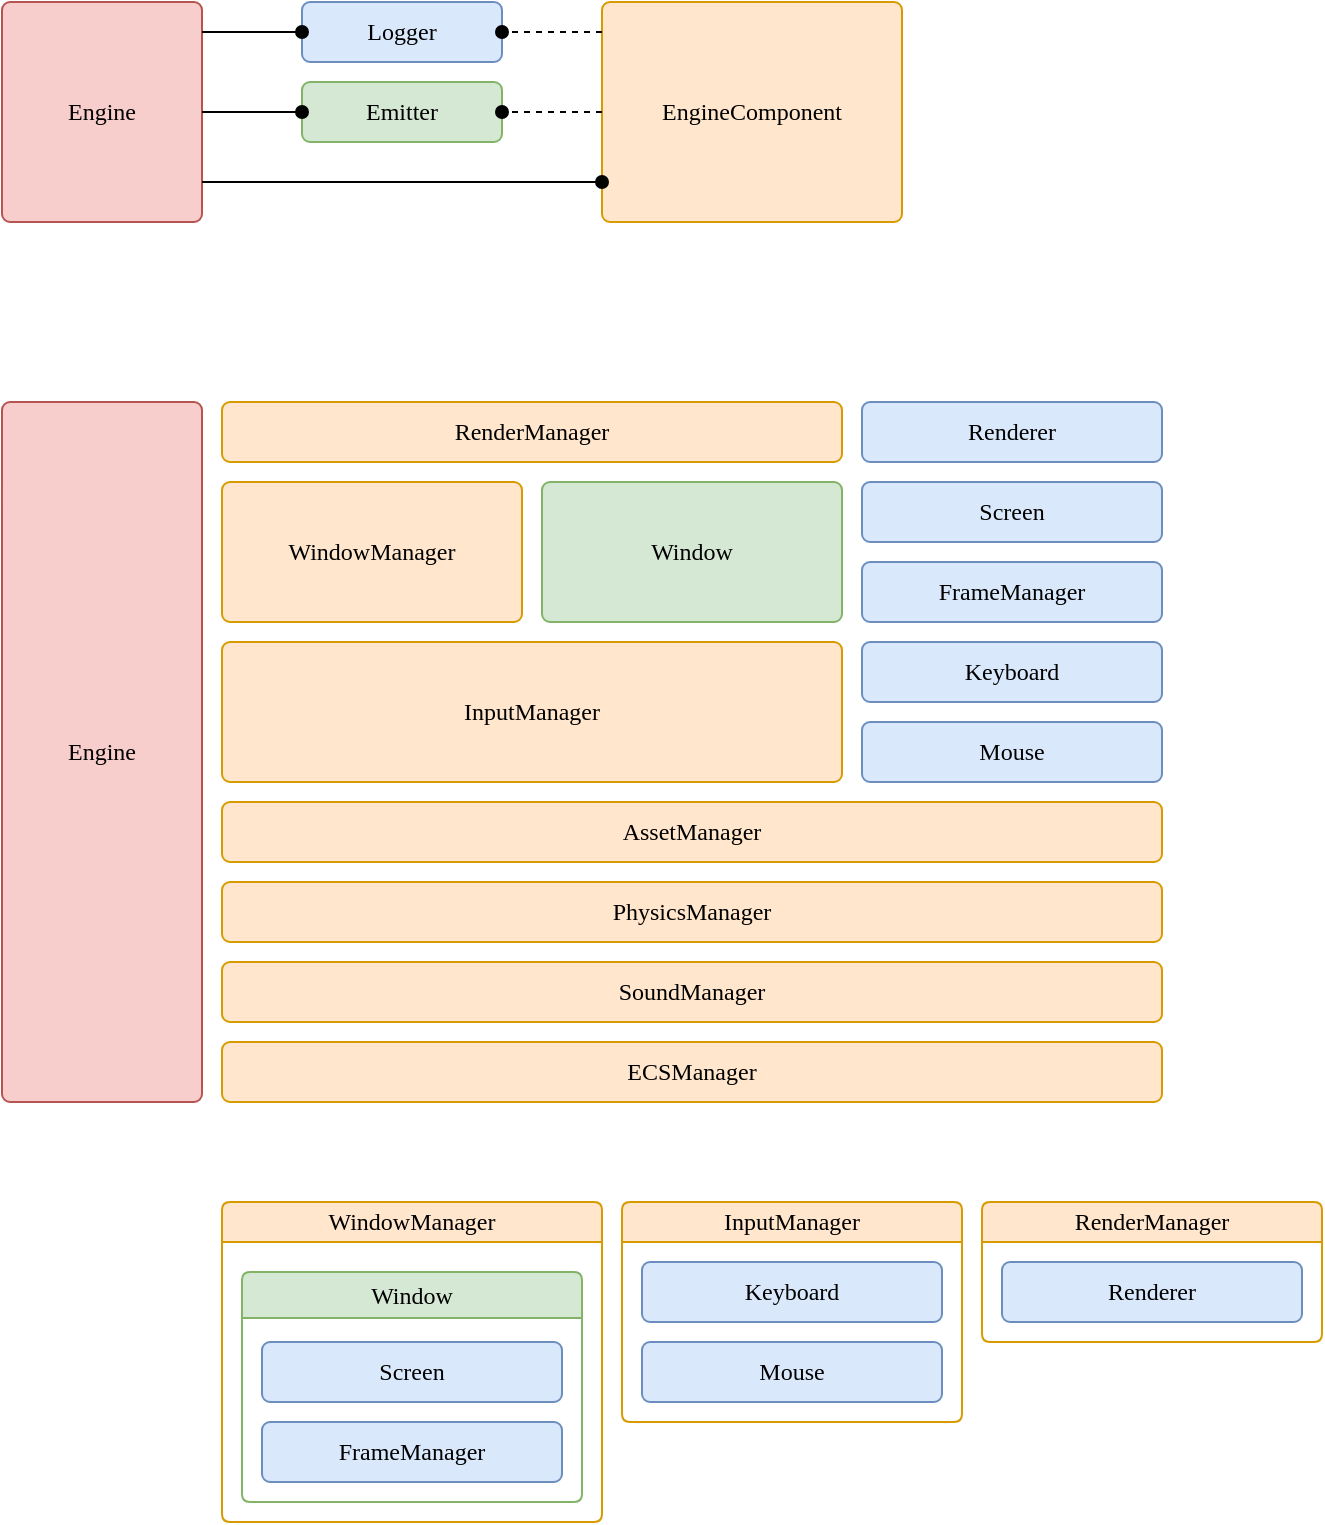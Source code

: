 <mxfile version="21.2.8" type="device">
  <diagram name="Page-1" id="fsjDqacRQV7oY880uKDh">
    <mxGraphModel dx="1183" dy="700" grid="1" gridSize="10" guides="1" tooltips="1" connect="1" arrows="1" fold="1" page="0" pageScale="1" pageWidth="850" pageHeight="1100" math="0" shadow="0">
      <root>
        <mxCell id="0" />
        <mxCell id="1" parent="0" />
        <mxCell id="njJQ0EzZRr9ED-4JYnl1-1" value="Engine" style="rounded=1;whiteSpace=wrap;html=1;fontFamily=Montserrat;fontSource=https%3A%2F%2Ffonts.googleapis.com%2Fcss%3Ffamily%3DMontserrat;absoluteArcSize=1;arcSize=8;fillColor=#f8cecc;strokeColor=#b85450;" parent="1" vertex="1">
          <mxGeometry x="340" y="200" width="100" height="350" as="geometry" />
        </mxCell>
        <mxCell id="njJQ0EzZRr9ED-4JYnl1-2" value="AssetManager" style="rounded=1;whiteSpace=wrap;html=1;fontFamily=Montserrat;fontSource=https%3A%2F%2Ffonts.googleapis.com%2Fcss%3Ffamily%3DMontserrat;absoluteArcSize=1;arcSize=8;fillColor=#ffe6cc;strokeColor=#d79b00;" parent="1" vertex="1">
          <mxGeometry x="450" y="400" width="470" height="30" as="geometry" />
        </mxCell>
        <mxCell id="njJQ0EzZRr9ED-4JYnl1-3" value="ECSManager" style="rounded=1;whiteSpace=wrap;html=1;fontFamily=Montserrat;fontSource=https%3A%2F%2Ffonts.googleapis.com%2Fcss%3Ffamily%3DMontserrat;absoluteArcSize=1;arcSize=8;fillColor=#ffe6cc;strokeColor=#d79b00;" parent="1" vertex="1">
          <mxGeometry x="450" y="520" width="470" height="30" as="geometry" />
        </mxCell>
        <mxCell id="njJQ0EzZRr9ED-4JYnl1-4" value="InputManager" style="rounded=1;whiteSpace=wrap;html=1;fontFamily=Montserrat;fontSource=https%3A%2F%2Ffonts.googleapis.com%2Fcss%3Ffamily%3DMontserrat;absoluteArcSize=1;arcSize=8;fillColor=#ffe6cc;strokeColor=#d79b00;" parent="1" vertex="1">
          <mxGeometry x="450" y="320" width="310" height="70" as="geometry" />
        </mxCell>
        <mxCell id="njJQ0EzZRr9ED-4JYnl1-5" value="PhysicsManager" style="rounded=1;whiteSpace=wrap;html=1;fontFamily=Montserrat;fontSource=https%3A%2F%2Ffonts.googleapis.com%2Fcss%3Ffamily%3DMontserrat;absoluteArcSize=1;arcSize=8;fillColor=#ffe6cc;strokeColor=#d79b00;" parent="1" vertex="1">
          <mxGeometry x="450" y="440" width="470" height="30" as="geometry" />
        </mxCell>
        <mxCell id="njJQ0EzZRr9ED-4JYnl1-6" value="SoundManager" style="rounded=1;whiteSpace=wrap;html=1;fontFamily=Montserrat;fontSource=https%3A%2F%2Ffonts.googleapis.com%2Fcss%3Ffamily%3DMontserrat;absoluteArcSize=1;arcSize=8;fillColor=#ffe6cc;strokeColor=#d79b00;" parent="1" vertex="1">
          <mxGeometry x="450" y="480" width="470" height="30" as="geometry" />
        </mxCell>
        <mxCell id="njJQ0EzZRr9ED-4JYnl1-7" value="WindowManager" style="rounded=1;whiteSpace=wrap;html=1;fontFamily=Montserrat;fontSource=https%3A%2F%2Ffonts.googleapis.com%2Fcss%3Ffamily%3DMontserrat;absoluteArcSize=1;arcSize=8;fillColor=#ffe6cc;strokeColor=#d79b00;" parent="1" vertex="1">
          <mxGeometry x="450" y="240" width="150" height="70" as="geometry" />
        </mxCell>
        <mxCell id="njJQ0EzZRr9ED-4JYnl1-8" value="RenderManager" style="rounded=1;whiteSpace=wrap;html=1;fontFamily=Montserrat;fontSource=https%3A%2F%2Ffonts.googleapis.com%2Fcss%3Ffamily%3DMontserrat;absoluteArcSize=1;arcSize=8;fillColor=#ffe6cc;strokeColor=#d79b00;" parent="1" vertex="1">
          <mxGeometry x="450" y="200" width="310" height="30" as="geometry" />
        </mxCell>
        <mxCell id="njJQ0EzZRr9ED-4JYnl1-9" value="Engine" style="rounded=1;whiteSpace=wrap;html=1;fontFamily=Montserrat;fontSource=https%3A%2F%2Ffonts.googleapis.com%2Fcss%3Ffamily%3DMontserrat;absoluteArcSize=1;arcSize=8;fillColor=#f8cecc;strokeColor=#b85450;" parent="1" vertex="1">
          <mxGeometry x="340" width="100" height="110" as="geometry" />
        </mxCell>
        <mxCell id="njJQ0EzZRr9ED-4JYnl1-10" value="EngineComponent" style="rounded=1;whiteSpace=wrap;html=1;fontFamily=Montserrat;fontSource=https%3A%2F%2Ffonts.googleapis.com%2Fcss%3Ffamily%3DMontserrat;absoluteArcSize=1;arcSize=8;fillColor=#ffe6cc;strokeColor=#d79b00;" parent="1" vertex="1">
          <mxGeometry x="640" width="150" height="110" as="geometry" />
        </mxCell>
        <mxCell id="njJQ0EzZRr9ED-4JYnl1-11" value="Emitter" style="rounded=1;whiteSpace=wrap;html=1;fontFamily=Montserrat;fontSource=https%3A%2F%2Ffonts.googleapis.com%2Fcss%3Ffamily%3DMontserrat;absoluteArcSize=1;arcSize=8;fillColor=#d5e8d4;strokeColor=#82b366;" parent="1" vertex="1">
          <mxGeometry x="490" y="40" width="100" height="30" as="geometry" />
        </mxCell>
        <mxCell id="njJQ0EzZRr9ED-4JYnl1-12" value="Logger" style="rounded=1;whiteSpace=wrap;html=1;fontFamily=Montserrat;fontSource=https%3A%2F%2Ffonts.googleapis.com%2Fcss%3Ffamily%3DMontserrat;absoluteArcSize=1;arcSize=8;fillColor=#dae8fc;strokeColor=#6c8ebf;" parent="1" vertex="1">
          <mxGeometry x="490" width="100" height="30" as="geometry" />
        </mxCell>
        <mxCell id="njJQ0EzZRr9ED-4JYnl1-19" style="edgeStyle=elbowEdgeStyle;shape=connector;rounded=0;orthogonalLoop=1;jettySize=auto;html=1;labelBackgroundColor=default;strokeColor=default;fontFamily=Helvetica;fontSize=11;fontColor=default;endArrow=oval;elbow=vertical;endFill=1;" parent="1" source="njJQ0EzZRr9ED-4JYnl1-9" target="njJQ0EzZRr9ED-4JYnl1-10" edge="1">
          <mxGeometry relative="1" as="geometry">
            <Array as="points">
              <mxPoint x="480" y="90" />
            </Array>
          </mxGeometry>
        </mxCell>
        <mxCell id="njJQ0EzZRr9ED-4JYnl1-22" style="edgeStyle=elbowEdgeStyle;shape=connector;rounded=0;orthogonalLoop=1;jettySize=auto;elbow=vertical;html=1;labelBackgroundColor=default;strokeColor=default;fontFamily=Helvetica;fontSize=11;fontColor=default;endArrow=oval;endFill=1;" parent="1" source="njJQ0EzZRr9ED-4JYnl1-9" target="njJQ0EzZRr9ED-4JYnl1-11" edge="1">
          <mxGeometry relative="1" as="geometry" />
        </mxCell>
        <mxCell id="njJQ0EzZRr9ED-4JYnl1-23" style="edgeStyle=elbowEdgeStyle;shape=connector;rounded=0;orthogonalLoop=1;jettySize=auto;elbow=vertical;html=1;labelBackgroundColor=default;strokeColor=default;fontFamily=Helvetica;fontSize=11;fontColor=default;endArrow=oval;endFill=1;" parent="1" source="njJQ0EzZRr9ED-4JYnl1-9" target="njJQ0EzZRr9ED-4JYnl1-12" edge="1">
          <mxGeometry relative="1" as="geometry" />
        </mxCell>
        <mxCell id="njJQ0EzZRr9ED-4JYnl1-24" style="edgeStyle=elbowEdgeStyle;shape=connector;rounded=0;orthogonalLoop=1;jettySize=auto;elbow=vertical;html=1;labelBackgroundColor=default;strokeColor=default;fontFamily=Helvetica;fontSize=11;fontColor=default;endArrow=oval;endFill=1;dashed=1;" parent="1" source="njJQ0EzZRr9ED-4JYnl1-10" target="njJQ0EzZRr9ED-4JYnl1-11" edge="1">
          <mxGeometry relative="1" as="geometry" />
        </mxCell>
        <mxCell id="njJQ0EzZRr9ED-4JYnl1-25" style="edgeStyle=elbowEdgeStyle;shape=connector;rounded=0;orthogonalLoop=1;jettySize=auto;elbow=vertical;html=1;labelBackgroundColor=default;strokeColor=default;fontFamily=Helvetica;fontSize=11;fontColor=default;endArrow=oval;endFill=1;dashed=1;" parent="1" source="njJQ0EzZRr9ED-4JYnl1-10" target="njJQ0EzZRr9ED-4JYnl1-12" edge="1">
          <mxGeometry relative="1" as="geometry" />
        </mxCell>
        <mxCell id="cY_B4P1_SqbaMyudtBFb-1" value="Window" style="rounded=1;whiteSpace=wrap;html=1;fontFamily=Montserrat;fontSource=https%3A%2F%2Ffonts.googleapis.com%2Fcss%3Ffamily%3DMontserrat;absoluteArcSize=1;arcSize=8;fillColor=#d5e8d4;strokeColor=#82b366;" vertex="1" parent="1">
          <mxGeometry x="610" y="240" width="150" height="70" as="geometry" />
        </mxCell>
        <mxCell id="cY_B4P1_SqbaMyudtBFb-2" value="Screen" style="rounded=1;whiteSpace=wrap;html=1;fontFamily=Montserrat;fontSource=https%3A%2F%2Ffonts.googleapis.com%2Fcss%3Ffamily%3DMontserrat;absoluteArcSize=1;arcSize=8;fillColor=#dae8fc;strokeColor=#6c8ebf;" vertex="1" parent="1">
          <mxGeometry x="770" y="240" width="150" height="30" as="geometry" />
        </mxCell>
        <mxCell id="cY_B4P1_SqbaMyudtBFb-3" value="FrameManager" style="rounded=1;whiteSpace=wrap;html=1;fontFamily=Montserrat;fontSource=https%3A%2F%2Ffonts.googleapis.com%2Fcss%3Ffamily%3DMontserrat;absoluteArcSize=1;arcSize=8;fillColor=#dae8fc;strokeColor=#6c8ebf;" vertex="1" parent="1">
          <mxGeometry x="770" y="280" width="150" height="30" as="geometry" />
        </mxCell>
        <mxCell id="cY_B4P1_SqbaMyudtBFb-4" value="Keyboard" style="rounded=1;whiteSpace=wrap;html=1;fontFamily=Montserrat;fontSource=https%3A%2F%2Ffonts.googleapis.com%2Fcss%3Ffamily%3DMontserrat;absoluteArcSize=1;arcSize=8;fillColor=#dae8fc;strokeColor=#6c8ebf;" vertex="1" parent="1">
          <mxGeometry x="770" y="320" width="150" height="30" as="geometry" />
        </mxCell>
        <mxCell id="cY_B4P1_SqbaMyudtBFb-5" value="Mouse" style="rounded=1;whiteSpace=wrap;html=1;fontFamily=Montserrat;fontSource=https%3A%2F%2Ffonts.googleapis.com%2Fcss%3Ffamily%3DMontserrat;absoluteArcSize=1;arcSize=8;fillColor=#dae8fc;strokeColor=#6c8ebf;" vertex="1" parent="1">
          <mxGeometry x="770" y="360" width="150" height="30" as="geometry" />
        </mxCell>
        <mxCell id="cY_B4P1_SqbaMyudtBFb-6" value="Renderer" style="rounded=1;whiteSpace=wrap;html=1;fontFamily=Montserrat;fontSource=https%3A%2F%2Ffonts.googleapis.com%2Fcss%3Ffamily%3DMontserrat;absoluteArcSize=1;arcSize=8;fillColor=#dae8fc;strokeColor=#6c8ebf;" vertex="1" parent="1">
          <mxGeometry x="770" y="200" width="150" height="30" as="geometry" />
        </mxCell>
        <mxCell id="cY_B4P1_SqbaMyudtBFb-8" value="WindowManager" style="swimlane;whiteSpace=wrap;html=1;fontFamily=Montserrat;fontSource=https%3A%2F%2Ffonts.googleapis.com%2Fcss%3Ffamily%3DMontserrat;fontStyle=0;arcSize=8;absoluteArcSize=1;rounded=1;fillColor=#ffe6cc;strokeColor=#d79b00;autosize=1;backgroundOutline=0;expand=1;startSize=20;" vertex="1" parent="1">
          <mxGeometry x="450" y="600" width="190" height="160" as="geometry">
            <mxRectangle x="450" y="600" width="150" height="30" as="alternateBounds" />
          </mxGeometry>
        </mxCell>
        <mxCell id="cY_B4P1_SqbaMyudtBFb-9" value="Window" style="swimlane;whiteSpace=wrap;html=1;fontFamily=Montserrat;fontSource=https%3A%2F%2Ffonts.googleapis.com%2Fcss%3Ffamily%3DMontserrat;fontStyle=0;arcSize=8;absoluteArcSize=1;rounded=1;fillColor=#d5e8d4;strokeColor=#82b366;autosize=1;part=0;collapsible=0;" vertex="1" parent="cY_B4P1_SqbaMyudtBFb-8">
          <mxGeometry x="10" y="35" width="170" height="115" as="geometry">
            <mxRectangle x="10" y="35" width="90" height="30" as="alternateBounds" />
          </mxGeometry>
        </mxCell>
        <mxCell id="cY_B4P1_SqbaMyudtBFb-10" value="Screen" style="rounded=1;whiteSpace=wrap;html=1;fontFamily=Montserrat;fontSource=https%3A%2F%2Ffonts.googleapis.com%2Fcss%3Ffamily%3DMontserrat;absoluteArcSize=1;arcSize=8;fillColor=#dae8fc;strokeColor=#6c8ebf;" vertex="1" parent="cY_B4P1_SqbaMyudtBFb-9">
          <mxGeometry x="10" y="35" width="150" height="30" as="geometry" />
        </mxCell>
        <mxCell id="cY_B4P1_SqbaMyudtBFb-11" value="FrameManager" style="rounded=1;whiteSpace=wrap;html=1;fontFamily=Montserrat;fontSource=https%3A%2F%2Ffonts.googleapis.com%2Fcss%3Ffamily%3DMontserrat;absoluteArcSize=1;arcSize=8;fillColor=#dae8fc;strokeColor=#6c8ebf;" vertex="1" parent="cY_B4P1_SqbaMyudtBFb-9">
          <mxGeometry x="10" y="75" width="150" height="30" as="geometry" />
        </mxCell>
        <mxCell id="cY_B4P1_SqbaMyudtBFb-13" value="InputManager" style="swimlane;whiteSpace=wrap;html=1;fontFamily=Montserrat;fontSource=https%3A%2F%2Ffonts.googleapis.com%2Fcss%3Ffamily%3DMontserrat;fontStyle=0;arcSize=8;absoluteArcSize=1;rounded=1;fillColor=#ffe6cc;strokeColor=#d79b00;autosize=1;backgroundOutline=0;expand=1;startSize=20;" vertex="1" parent="1">
          <mxGeometry x="650" y="600" width="170" height="110" as="geometry">
            <mxRectangle x="650" y="600" width="150" height="30" as="alternateBounds" />
          </mxGeometry>
        </mxCell>
        <mxCell id="cY_B4P1_SqbaMyudtBFb-15" value="Keyboard" style="rounded=1;whiteSpace=wrap;html=1;fontFamily=Montserrat;fontSource=https%3A%2F%2Ffonts.googleapis.com%2Fcss%3Ffamily%3DMontserrat;absoluteArcSize=1;arcSize=8;fillColor=#dae8fc;strokeColor=#6c8ebf;" vertex="1" parent="cY_B4P1_SqbaMyudtBFb-13">
          <mxGeometry x="10" y="30" width="150" height="30" as="geometry" />
        </mxCell>
        <mxCell id="cY_B4P1_SqbaMyudtBFb-16" value="Mouse" style="rounded=1;whiteSpace=wrap;html=1;fontFamily=Montserrat;fontSource=https%3A%2F%2Ffonts.googleapis.com%2Fcss%3Ffamily%3DMontserrat;absoluteArcSize=1;arcSize=8;fillColor=#dae8fc;strokeColor=#6c8ebf;" vertex="1" parent="cY_B4P1_SqbaMyudtBFb-13">
          <mxGeometry x="10" y="70" width="150" height="30" as="geometry" />
        </mxCell>
        <mxCell id="cY_B4P1_SqbaMyudtBFb-17" value="RenderManager" style="swimlane;whiteSpace=wrap;html=1;fontFamily=Montserrat;fontSource=https%3A%2F%2Ffonts.googleapis.com%2Fcss%3Ffamily%3DMontserrat;fontStyle=0;arcSize=8;absoluteArcSize=1;rounded=1;fillColor=#ffe6cc;strokeColor=#d79b00;autosize=1;backgroundOutline=0;expand=1;startSize=20;" vertex="1" parent="1">
          <mxGeometry x="830" y="600" width="170" height="70" as="geometry">
            <mxRectangle x="830" y="600" width="150" height="30" as="alternateBounds" />
          </mxGeometry>
        </mxCell>
        <mxCell id="cY_B4P1_SqbaMyudtBFb-19" value="Renderer" style="rounded=1;whiteSpace=wrap;html=1;fontFamily=Montserrat;fontSource=https%3A%2F%2Ffonts.googleapis.com%2Fcss%3Ffamily%3DMontserrat;absoluteArcSize=1;arcSize=8;fillColor=#dae8fc;strokeColor=#6c8ebf;" vertex="1" parent="cY_B4P1_SqbaMyudtBFb-17">
          <mxGeometry x="10" y="30" width="150" height="30" as="geometry" />
        </mxCell>
      </root>
    </mxGraphModel>
  </diagram>
</mxfile>
